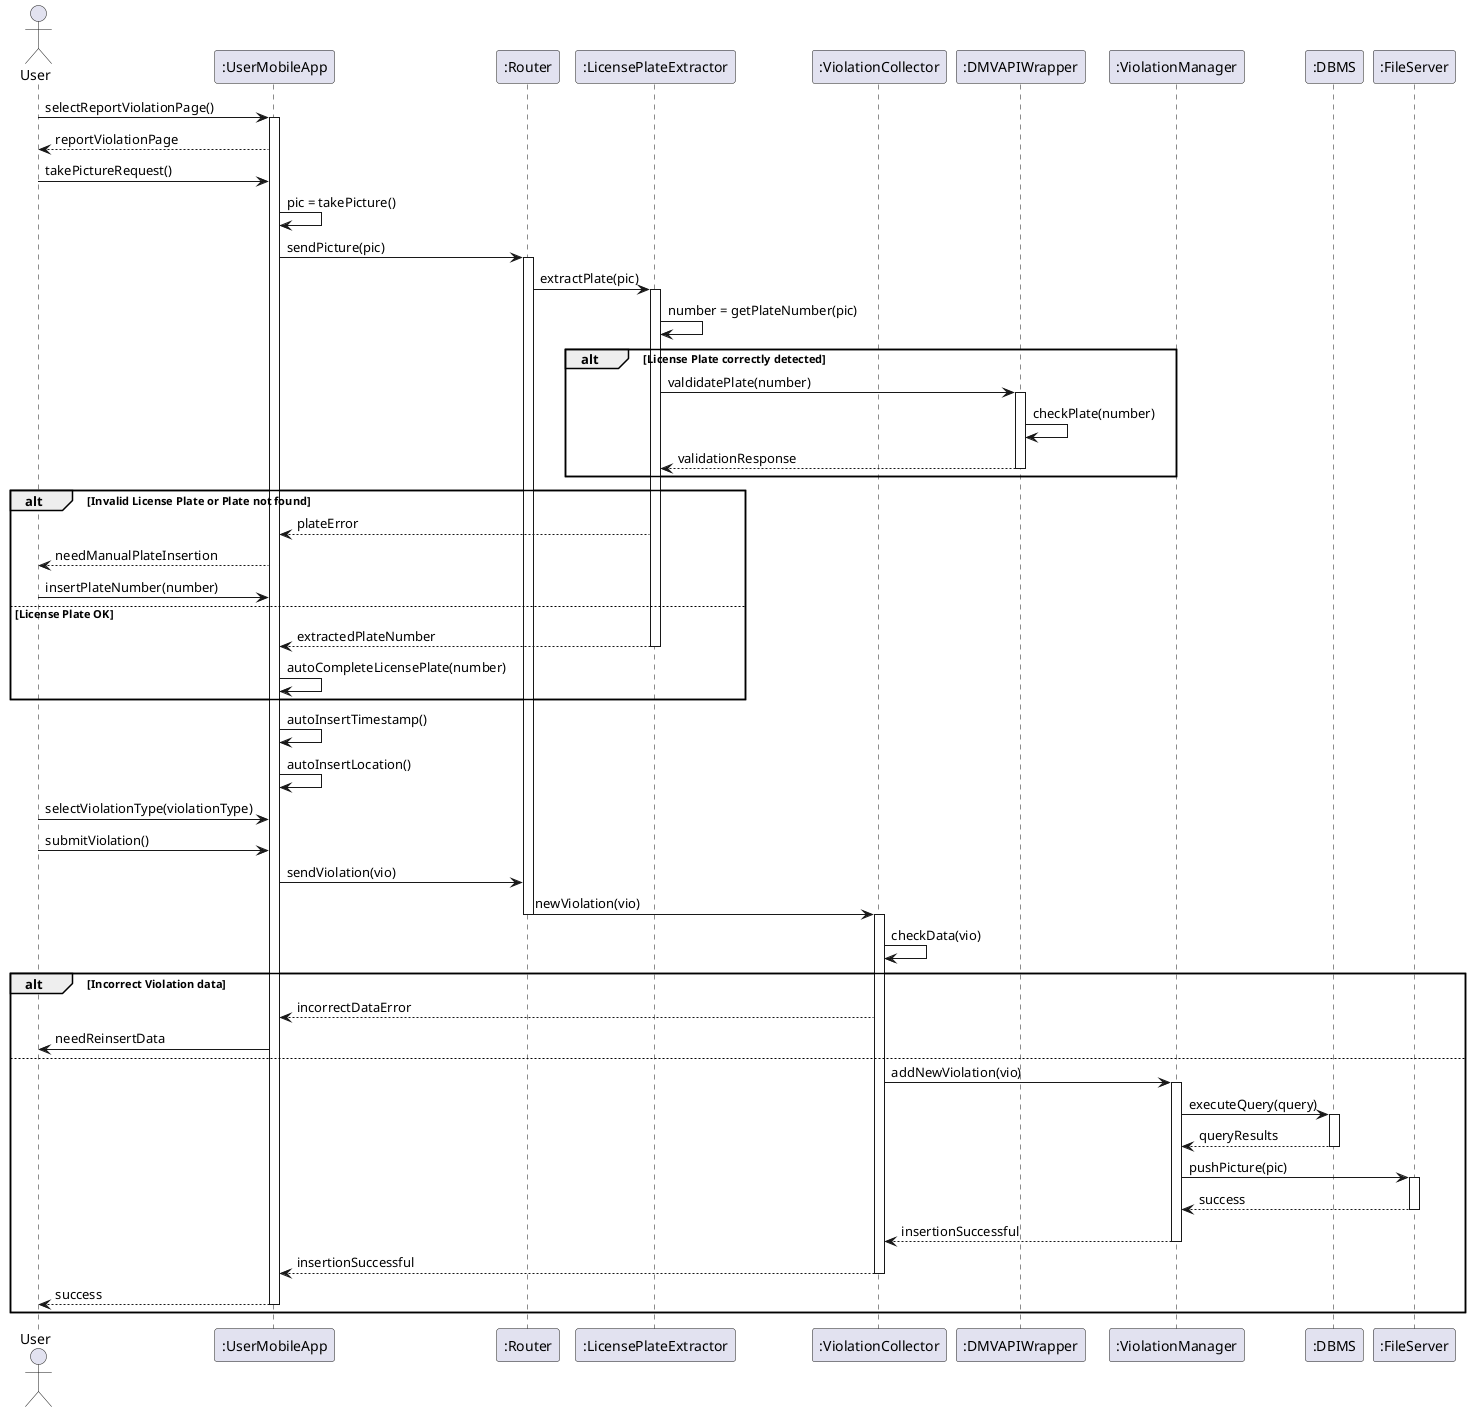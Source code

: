 @startuml dd_sequence_diagram_uc_1_3
skinparam Shadowing false

actor User as U
participant ":UserMobileApp" as UMA
participant ":Router" as R
participant ":LicensePlateExtractor" as LPE
participant ":ViolationCollector" as VC
participant ":DMVAPIWrapper" as DMV
participant ":ViolationManager" as VM
participant ":DBMS" as DBMS
participant ":FileServer" as FS

U -> UMA : selectReportViolationPage()
activate UMA 
UMA --> U : reportViolationPage
U -> UMA : takePictureRequest()
UMA -> UMA : pic = takePicture()
UMA -> R : sendPicture(pic)
activate R
R -> LPE : extractPlate(pic)
activate LPE
LPE -> LPE : number = getPlateNumber(pic)
alt License Plate correctly detected
LPE -> DMV : valdidatePlate(number)
activate DMV
DMV -> DMV : checkPlate(number)
DMV --> LPE : validationResponse
deactivate DMV
end
alt Invalid License Plate or Plate not found
LPE --> UMA : plateError
UMA --> U : needManualPlateInsertion
U -> UMA : insertPlateNumber(number)
else License Plate OK
LPE --> UMA : extractedPlateNumber
deactivate LPE
UMA -> UMA : autoCompleteLicensePlate(number)
end
UMA -> UMA : autoInsertTimestamp()
UMA -> UMA : autoInsertLocation()
U -> UMA : selectViolationType(violationType)
U -> UMA : submitViolation()
UMA -> R : sendViolation(vio)
R -> VC : newViolation(vio)
deactivate R
activate VC
VC -> VC : checkData(vio)
alt Incorrect Violation data
VC --> UMA : incorrectDataError
UMA -> U : needReinsertData
else
VC -> VM : addNewViolation(vio)
activate VM
VM -> DBMS : executeQuery(query)
activate DBMS
DBMS --> VM : queryResults
deactivate DBMS
VM -> FS : pushPicture(pic)
activate FS
FS --> VM : success
deactivate FS
VM --> VC : insertionSuccessful
deactivate VM
VC --> UMA : insertionSuccessful
deactivate VC
UMA --> U : success
deactivate UMA
end
@enduml